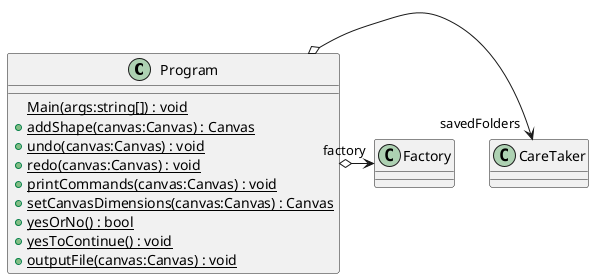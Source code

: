 @startuml
class Program {
    {static} Main(args:string[]) : void
    + {static} addShape(canvas:Canvas) : Canvas
    + {static} undo(canvas:Canvas) : void
    + {static} redo(canvas:Canvas) : void
    + {static} printCommands(canvas:Canvas) : void
    + {static} setCanvasDimensions(canvas:Canvas) : Canvas
    + {static} yesOrNo() : bool
    + {static} yesToContinue() : void
    + {static} outputFile(canvas:Canvas) : void
}
Program o-> "savedFolders" CareTaker
Program o-> "factory" Factory
@enduml
